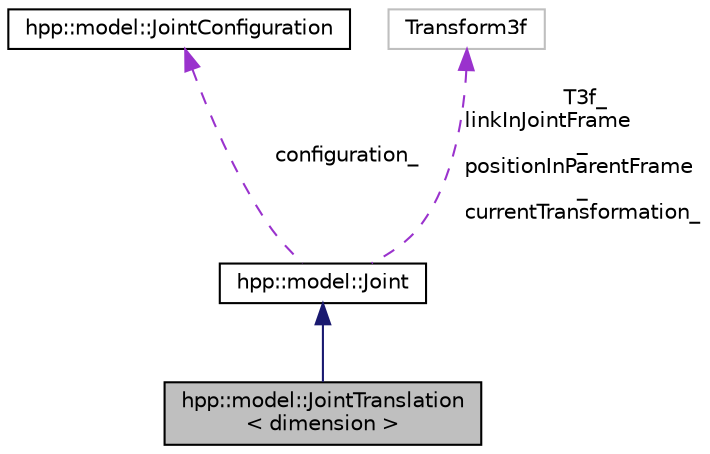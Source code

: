 digraph "hpp::model::JointTranslation&lt; dimension &gt;"
{
  edge [fontname="Helvetica",fontsize="10",labelfontname="Helvetica",labelfontsize="10"];
  node [fontname="Helvetica",fontsize="10",shape=record];
  Node1 [label="hpp::model::JointTranslation\l\< dimension \>",height=0.2,width=0.4,color="black", fillcolor="grey75", style="filled" fontcolor="black"];
  Node2 -> Node1 [dir="back",color="midnightblue",fontsize="10",style="solid",fontname="Helvetica"];
  Node2 [label="hpp::model::Joint",height=0.2,width=0.4,color="black", fillcolor="white", style="filled",URL="$a00013.html",tooltip="Robot joint. "];
  Node3 -> Node2 [dir="back",color="darkorchid3",fontsize="10",style="dashed",label=" configuration_" ,fontname="Helvetica"];
  Node3 [label="hpp::model::JointConfiguration",height=0.2,width=0.4,color="black", fillcolor="white", style="filled",URL="$a00015.html",tooltip="Configuration of a Joint. "];
  Node4 -> Node2 [dir="back",color="darkorchid3",fontsize="10",style="dashed",label=" T3f_\nlinkInJointFrame\l_\npositionInParentFrame\l_\ncurrentTransformation_" ,fontname="Helvetica"];
  Node4 [label="Transform3f",height=0.2,width=0.4,color="grey75", fillcolor="white", style="filled"];
}
